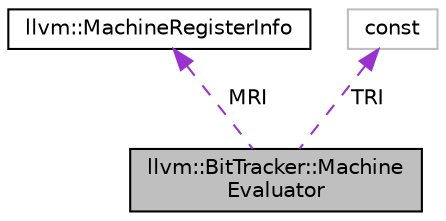 digraph "llvm::BitTracker::MachineEvaluator"
{
 // LATEX_PDF_SIZE
  bgcolor="transparent";
  edge [fontname="Helvetica",fontsize="10",labelfontname="Helvetica",labelfontsize="10"];
  node [fontname="Helvetica",fontsize="10",shape=record];
  Node1 [label="llvm::BitTracker::Machine\lEvaluator",height=0.2,width=0.4,color="black", fillcolor="grey75", style="filled", fontcolor="black",tooltip=" "];
  Node2 -> Node1 [dir="back",color="darkorchid3",fontsize="10",style="dashed",label=" MRI" ,fontname="Helvetica"];
  Node2 [label="llvm::MachineRegisterInfo",height=0.2,width=0.4,color="black",URL="$classllvm_1_1MachineRegisterInfo.html",tooltip="MachineRegisterInfo - Keep track of information for virtual and physical registers,..."];
  Node3 -> Node1 [dir="back",color="darkorchid3",fontsize="10",style="dashed",label=" TRI" ,fontname="Helvetica"];
  Node3 [label="const",height=0.2,width=0.4,color="grey75",tooltip=" "];
}
